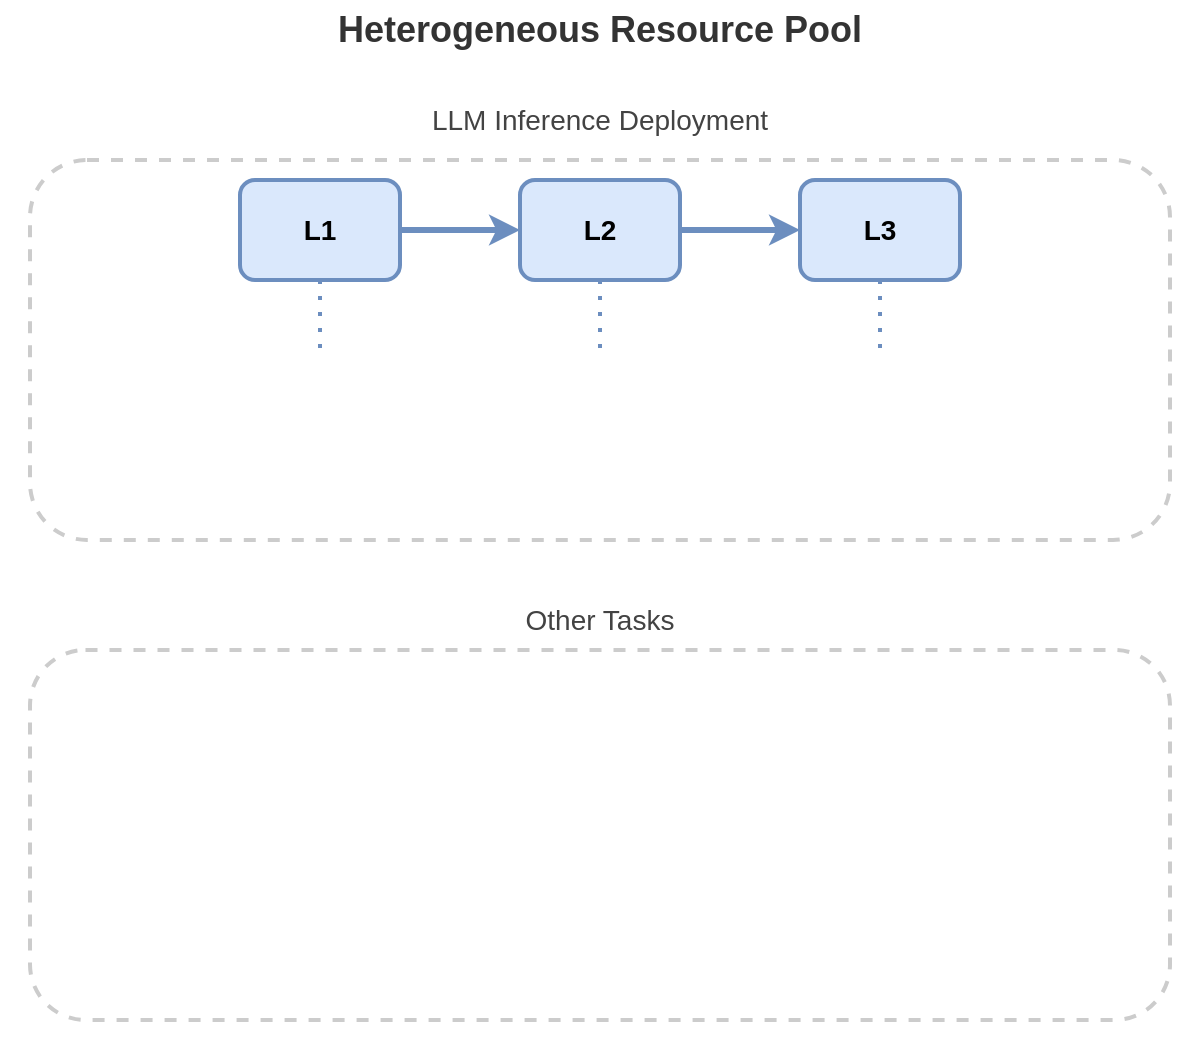 <mxfile version="24.2.5">
  <diagram name="Optimized-AI-Scheduler-Fixed" id="CquwZfQkYd11hJzG_tIe">
    <mxGraphModel dx="1434" dy="751" grid="1" gridSize="10" guides="1" tooltips="1" connect="1" arrows="1" fold="1" page="1" pageScale="1" pageWidth="1654" pageHeight="1169" math="0" shadow="0">
      <root>
        <mxCell id="0" />
        <mxCell id="1" parent="0" />
        <mxCell id="u98JtqVbVj9wZqK8LdO--59" value="" style="group" vertex="1" connectable="0" parent="1">
          <mxGeometry x="630" y="80" width="600" height="480" as="geometry" />
        </mxCell>
        <mxCell id="u98JtqVbVj9wZqK8LdO--38" value="Heterogeneous Resource Pool" style="text;html=1;strokeColor=none;fillColor=none;align=center;verticalAlign=middle;whiteSpace=wrap;rounded=0;fontSize=18;fontStyle=1;fontColor=#333333;" vertex="1" parent="u98JtqVbVj9wZqK8LdO--59">
          <mxGeometry y="-40" width="600" height="30" as="geometry" />
        </mxCell>
        <mxCell id="u98JtqVbVj9wZqK8LdO--40" value="LLM Inference Deployment" style="text;html=1;strokeColor=none;fillColor=none;align=center;verticalAlign=middle;whiteSpace=wrap;rounded=0;fontSize=14;fontColor=#434343;" vertex="1" parent="u98JtqVbVj9wZqK8LdO--59">
          <mxGeometry x="190" y="10" width="220" height="20" as="geometry" />
        </mxCell>
        <mxCell id="u98JtqVbVj9wZqK8LdO--27" value="L1" style="rounded=1;whiteSpace=wrap;html=1;fillColor=#dae8fc;strokeColor=#6c8ebf;fontSize=14;fontStyle=1;strokeWidth=2;" vertex="1" parent="u98JtqVbVj9wZqK8LdO--59">
          <mxGeometry x="120" y="50" width="80" height="50" as="geometry" />
        </mxCell>
        <mxCell id="u98JtqVbVj9wZqK8LdO--28" value="L2" style="rounded=1;whiteSpace=wrap;html=1;fillColor=#dae8fc;strokeColor=#6c8ebf;fontSize=14;fontStyle=1;strokeWidth=2;" vertex="1" parent="u98JtqVbVj9wZqK8LdO--59">
          <mxGeometry x="260" y="50" width="80" height="50" as="geometry" />
        </mxCell>
        <mxCell id="u98JtqVbVj9wZqK8LdO--29" value="L3" style="rounded=1;whiteSpace=wrap;html=1;fillColor=#dae8fc;strokeColor=#6c8ebf;fontSize=14;fontStyle=1;strokeWidth=2;" vertex="1" parent="u98JtqVbVj9wZqK8LdO--59">
          <mxGeometry x="400" y="50" width="80" height="50" as="geometry" />
        </mxCell>
        <mxCell id="u98JtqVbVj9wZqK8LdO--30" value="" style="endArrow=classic;html=1;rounded=0;exitX=1;exitY=0.5;exitDx=0;exitDy=0;entryX=0;entryY=0.5;entryDx=0;entryDy=0;strokeWidth=3;strokeColor=#6c8ebf;" edge="1" parent="u98JtqVbVj9wZqK8LdO--59" source="u98JtqVbVj9wZqK8LdO--27" target="u98JtqVbVj9wZqK8LdO--28">
          <mxGeometry width="50" height="50" relative="1" as="geometry">
            <mxPoint x="300" y="210" as="sourcePoint" />
            <mxPoint x="350" y="160" as="targetPoint" />
          </mxGeometry>
        </mxCell>
        <mxCell id="u98JtqVbVj9wZqK8LdO--31" value="" style="endArrow=classic;html=1;rounded=0;exitX=1;exitY=0.5;exitDx=0;exitDy=0;entryX=0;entryY=0.5;entryDx=0;entryDy=0;strokeWidth=3;strokeColor=#6c8ebf;" edge="1" parent="u98JtqVbVj9wZqK8LdO--59" source="u98JtqVbVj9wZqK8LdO--28" target="u98JtqVbVj9wZqK8LdO--29">
          <mxGeometry width="50" height="50" relative="1" as="geometry">
            <mxPoint x="300" y="210" as="sourcePoint" />
            <mxPoint x="350" y="160" as="targetPoint" />
          </mxGeometry>
        </mxCell>
        <mxCell id="u98JtqVbVj9wZqK8LdO--58" value="" style="rounded=1;whiteSpace=wrap;html=1;strokeWidth=2;dashed=1;fillColor=none;strokeColor=#cccccc;" vertex="1" parent="u98JtqVbVj9wZqK8LdO--59">
          <mxGeometry x="15" y="40" width="570" height="190" as="geometry" />
        </mxCell>
        <mxCell id="u98JtqVbVj9wZqK8LdO--33" value="" style="endArrow=none;dashed=1;html=1;dashPattern=1 3;strokeWidth=2;strokeColor=#6c8ebf;fillColor=#1ba1e2;" edge="1" parent="u98JtqVbVj9wZqK8LdO--59">
          <mxGeometry width="50" height="50" relative="1" as="geometry">
            <mxPoint x="160" y="100" as="sourcePoint" />
            <mxPoint x="160" y="140" as="targetPoint" />
          </mxGeometry>
        </mxCell>
        <mxCell id="u98JtqVbVj9wZqK8LdO--34" value="" style="endArrow=none;dashed=1;html=1;dashPattern=1 3;strokeWidth=2;strokeColor=#6c8ebf;fillColor=#1ba1e2;" edge="1" parent="u98JtqVbVj9wZqK8LdO--59">
          <mxGeometry width="50" height="50" relative="1" as="geometry">
            <mxPoint x="300" y="100" as="sourcePoint" />
            <mxPoint x="300" y="140" as="targetPoint" />
          </mxGeometry>
        </mxCell>
        <mxCell id="u98JtqVbVj9wZqK8LdO--35" value="" style="endArrow=none;dashed=1;html=1;dashPattern=1 3;strokeWidth=2;strokeColor=#6c8ebf;fillColor=#1ba1e2;" edge="1" parent="u98JtqVbVj9wZqK8LdO--59">
          <mxGeometry width="50" height="50" relative="1" as="geometry">
            <mxPoint x="440" y="100" as="sourcePoint" />
            <mxPoint x="440" y="140" as="targetPoint" />
          </mxGeometry>
        </mxCell>
        <mxCell id="u98JtqVbVj9wZqK8LdO--48" value="Other Tasks" style="text;html=1;strokeColor=none;fillColor=none;align=center;verticalAlign=middle;whiteSpace=wrap;rounded=0;fontSize=14;fontColor=#434343;" vertex="1" parent="u98JtqVbVj9wZqK8LdO--59">
          <mxGeometry x="240" y="260" width="120" height="20" as="geometry" />
        </mxCell>
        <mxCell id="u98JtqVbVj9wZqK8LdO--53" value="" style="rounded=1;whiteSpace=wrap;html=1;strokeWidth=2;dashed=1;fillColor=none;strokeColor=#cccccc;" vertex="1" parent="u98JtqVbVj9wZqK8LdO--59">
          <mxGeometry x="15" y="285" width="570" height="185" as="geometry" />
        </mxCell>
        <mxCell id="u98JtqVbVj9wZqK8LdO--32" value="<b>A100 GPU</b>" style="rounded=1;whiteSpace=wrap;html=1;fillColor=#fff2cc;strokeColor=#d6b656;fontSize=14;fontStyle=0;strokeWidth=2;shadow=1;" vertex="1" parent="u98JtqVbVj9wZqK8LdO--59">
          <mxGeometry x="60" y="140" width="200" height="60" as="geometry" />
        </mxCell>
        <mxCell id="u98JtqVbVj9wZqK8LdO--45" value="DL Inference" style="ellipse;whiteSpace=wrap;html=1;aspect=fixed;fillColor=#d5e8d4;strokeColor=#82b366;strokeWidth=2;fontStyle=1;fontSize=12;" vertex="1" parent="u98JtqVbVj9wZqK8LdO--59">
          <mxGeometry x="60" y="320" width="100" height="100" as="geometry" />
        </mxCell>
        <mxCell id="u98JtqVbVj9wZqK8LdO--36" value="<b>V100 GPU</b>" style="rounded=1;whiteSpace=wrap;html=1;fillColor=#ffe6cc;strokeColor=#d79b00;fontSize=14;strokeWidth=2;shadow=1;" vertex="1" parent="u98JtqVbVj9wZqK8LdO--59">
          <mxGeometry x="370" y="140" width="180" height="60" as="geometry" />
        </mxCell>
        <mxCell id="u98JtqVbVj9wZqK8LdO--47" value="<span style="color: rgb(107, 107, 107);">DL Training</span><br><b>(Preemptible)</b>" style="ellipse;whiteSpace=wrap;html=1;aspect=fixed;fillColor=#f5f5f5;strokeColor=#666666;strokeWidth=2;fontStyle=0;fontSize=12;dashed=1;" vertex="1" parent="u98JtqVbVj9wZqK8LdO--59">
          <mxGeometry x="250" y="320" width="100" height="100" as="geometry" />
        </mxCell>
        <mxCell id="u98JtqVbVj9wZqK8LdO--46" value="<b>T4 GPU</b>" style="ellipse;whiteSpace=wrap;html=1;aspect=fixed;fillColor=#e1d5e7;strokeColor=#9673a6;strokeWidth=2;fontStyle=0;fontSize=12;shadow=1;" vertex="1" parent="u98JtqVbVj9wZqK8LdO--59">
          <mxGeometry x="440" y="320" width="100" height="100" as="geometry" />
        </mxCell>
        <mxCell id="u98JtqVbVj9wZqK8LdO--60" value="" style="group" vertex="1" connectable="0" parent="1">
          <mxGeometry x="40" y="80" width="520" height="480" as="geometry" />
        </mxCell>
        <mxCell id="u98JtqVbVj9wZqK8LdO--2" value="<b>LLM Inference</b><br><span style="color: rgb(112, 112, 112);">SLO: Latency &lt; 100ms</span>" style="rounded=1;whiteSpace=wrap;html=1;fillColor=#e1d5e7;strokeColor=#9673a6;strokeWidth=3;shadow=1;" vertex="1" parent="u98JtqVbVj9wZqK8LdO--60">
          <mxGeometry y="50" width="170" height="80" as="geometry" />
        </mxCell>
        <mxCell id="u98JtqVbVj9wZqK8LdO--3" value="<b>DL Training</b><br><span style="color: rgb(112, 112, 112);">Goal: Max Throughput</span>" style="rounded=1;whiteSpace=wrap;html=1;fillColor=#fff2cc;strokeColor=#d6b656;strokeWidth=3;shadow=1;" vertex="1" parent="u98JtqVbVj9wZqK8LdO--60">
          <mxGeometry y="180" width="170" height="80" as="geometry" />
        </mxCell>
        <mxCell id="u98JtqVbVj9wZqK8LdO--4" value="<b>DL Inference</b>" style="rounded=1;whiteSpace=wrap;html=1;fillColor=#d5e8d4;strokeColor=#82b366;strokeWidth=3;shadow=1;" vertex="1" parent="u98JtqVbVj9wZqK8LdO--60">
          <mxGeometry y="310" width="170" height="70" as="geometry" />
        </mxCell>
        <mxCell id="u98JtqVbVj9wZqK8LdO--5" value="<b>Requests Queue</b>" style="text;html=1;strokeColor=none;fillColor=none;align=center;verticalAlign=middle;whiteSpace=wrap;rounded=0;fontSize=18;fontStyle=0;fontColor=#333333;" vertex="1" parent="u98JtqVbVj9wZqK8LdO--60">
          <mxGeometry y="-40" width="170" height="30" as="geometry" />
        </mxCell>
        <mxCell id="u98JtqVbVj9wZqK8LdO--43" value="" style="endArrow=classic;html=1;rounded=0;exitX=1;exitY=0.5;exitDx=0;exitDy=0;strokeWidth=3;strokeColor=#b85450;" edge="1" parent="u98JtqVbVj9wZqK8LdO--60">
          <mxGeometry width="50" height="50" relative="1" as="geometry">
            <mxPoint x="180" y="240" as="sourcePoint" />
            <mxPoint x="239" y="240" as="targetPoint" />
          </mxGeometry>
        </mxCell>
        <mxCell id="u98JtqVbVj9wZqK8LdO--13" value="" style="rounded=1;whiteSpace=wrap;html=1;fillColor=#f8cecc;strokeColor=#b85450;strokeWidth=3;shadow=1;" vertex="1" parent="u98JtqVbVj9wZqK8LdO--60">
          <mxGeometry x="240" y="115" width="280" height="260" as="geometry" />
        </mxCell>
        <mxCell id="u98JtqVbVj9wZqK8LdO--14" value="Hybrid Co-Scheduler" style="text;html=1;strokeColor=none;fillColor=none;align=center;verticalAlign=middle;whiteSpace=wrap;rounded=0;fontSize=16;fontStyle=1;fontColor=#B85450;" vertex="1" parent="u98JtqVbVj9wZqK8LdO--13">
          <mxGeometry x="40" y="15" width="200" height="30" as="geometry" />
        </mxCell>
        <mxCell id="u98JtqVbVj9wZqK8LdO--15" value="<b>Unified Performance</b><br><b>Predictor</b>" style="rounded=1;whiteSpace=wrap;html=1;fillColor=#dae8fc;strokeColor=#6c8ebf;strokeWidth=2;fontSize=12;fontStyle=0;shadow=1;" vertex="1" parent="u98JtqVbVj9wZqK8LdO--13">
          <mxGeometry x="20" y="75" width="110" height="70" as="geometry" />
        </mxCell>
        <mxCell id="u98JtqVbVj9wZqK8LdO--16" value="<b>Cost &amp; SLO</b><br><b>Optimizer</b>" style="rounded=1;whiteSpace=wrap;html=1;fillColor=#e1d5e7;strokeColor=#9673a6;strokeWidth=2;fontSize=12;fontStyle=0;shadow=1;" vertex="1" parent="u98JtqVbVj9wZqK8LdO--13">
          <mxGeometry x="150" y="75" width="110" height="70" as="geometry" />
        </mxCell>
        <mxCell id="u98JtqVbVj9wZqK8LdO--17" value="" style="endArrow=classic;html=1;rounded=0;exitX=1;exitY=0.5;exitDx=0;exitDy=0;entryX=0;entryY=0.5;entryDx=0;entryDy=0;strokeWidth=2;strokeColor=#36393D;" edge="1" parent="u98JtqVbVj9wZqK8LdO--13" source="u98JtqVbVj9wZqK8LdO--15" target="u98JtqVbVj9wZqK8LdO--16">
          <mxGeometry width="50" height="50" relative="1" as="geometry">
            <mxPoint x="140" y="155" as="sourcePoint" />
            <mxPoint x="190" as="targetPoint" />
          </mxGeometry>
        </mxCell>
        <mxCell id="u98JtqVbVj9wZqK8LdO--22" value="<span style="color: rgb(112, 112, 112);">Real-time Monitoring &amp; Adjustment</span>" style="rounded=1;whiteSpace=wrap;html=1;fillColor=#ffe6cc;strokeColor=#d79b00;strokeWidth=2;fontSize=12;fontStyle=1;shadow=1;" vertex="1" parent="u98JtqVbVj9wZqK8LdO--13">
          <mxGeometry x="20" y="175" width="240" height="60" as="geometry" />
        </mxCell>
        <mxCell id="u98JtqVbVj9wZqK8LdO--54" value="" style="endArrow=classic;html=1;rounded=0;exitX=1;exitY=0.5;exitDx=0;exitDy=0;strokeWidth=3;strokeColor=#B85450;entryX=0;entryY=0.5;entryDx=0;entryDy=0;" edge="1" parent="1" source="u98JtqVbVj9wZqK8LdO--13" target="u98JtqVbVj9wZqK8LdO--58">
          <mxGeometry width="50" height="50" relative="1" as="geometry">
            <mxPoint x="550" y="245" as="sourcePoint" />
            <mxPoint x="645" y="135" as="targetPoint" />
            <Array as="points">
              <mxPoint x="580" y="245" />
              <mxPoint x="580" y="135" />
            </Array>
          </mxGeometry>
        </mxCell>
        <mxCell id="u98JtqVbVj9wZqK8LdO--55" value="" style="endArrow=classic;html=1;rounded=0;exitX=1;exitY=0.5;exitDx=0;exitDy=0;strokeWidth=3;strokeColor=#B85450;entryX=0;entryY=0.5;entryDx=0;entryDy=0;" edge="1" parent="1" source="u98JtqVbVj9wZqK8LdO--13" target="u98JtqVbVj9wZqK8LdO--53">
          <mxGeometry width="50" height="50" relative="1" as="geometry">
            <mxPoint x="530" y="255" as="sourcePoint" />
            <mxPoint x="645" y="378" as="targetPoint" />
            <Array as="points">
              <mxPoint x="580" y="245" />
              <mxPoint x="580" y="378" />
            </Array>
          </mxGeometry>
        </mxCell>
      </root>
    </mxGraphModel>
  </diagram>
</mxfile>